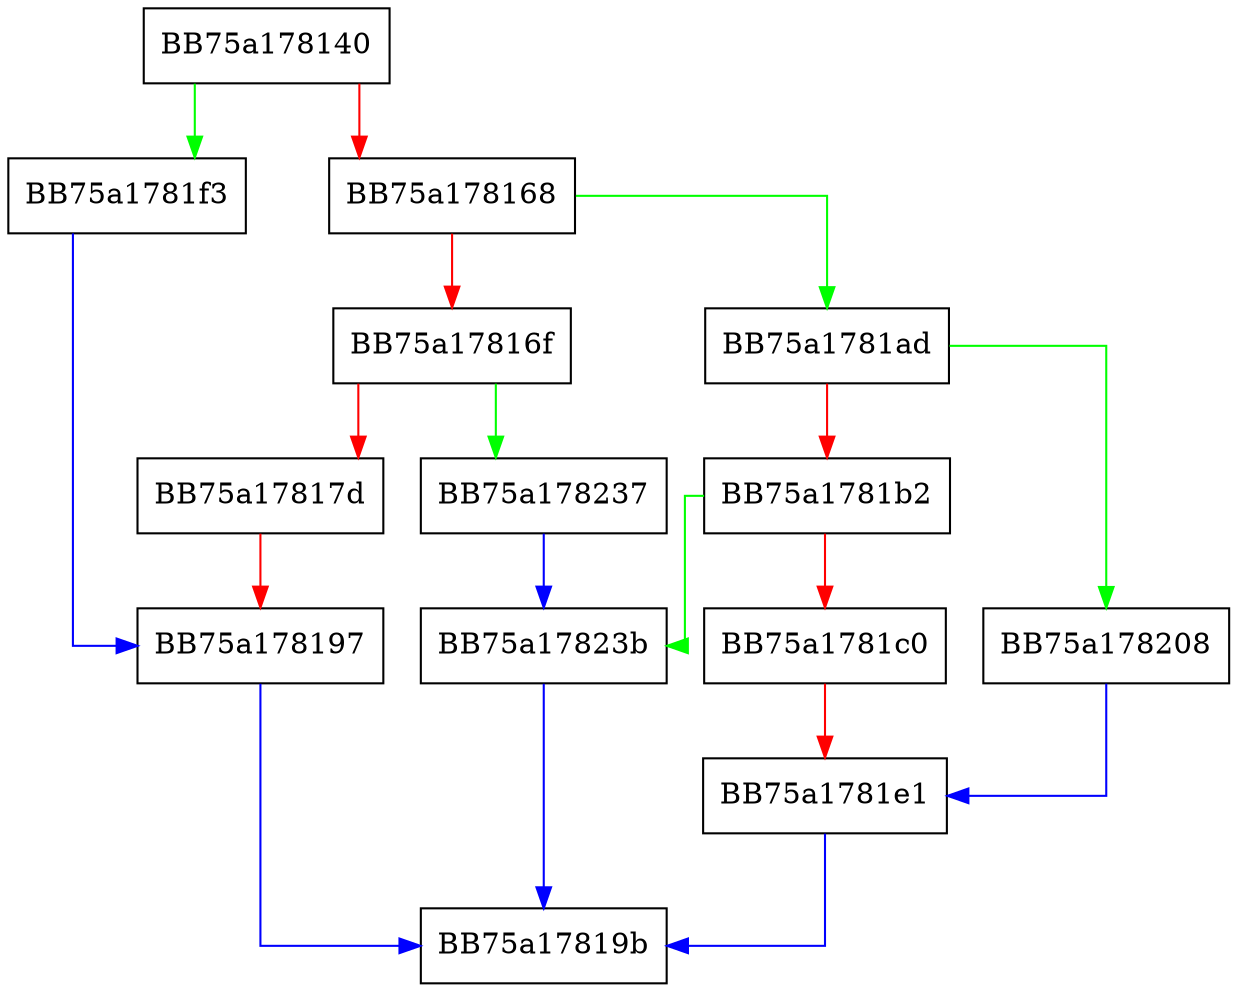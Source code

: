 digraph eval {
  node [shape="box"];
  graph [splines=ortho];
  BB75a178140 -> BB75a1781f3 [color="green"];
  BB75a178140 -> BB75a178168 [color="red"];
  BB75a178168 -> BB75a1781ad [color="green"];
  BB75a178168 -> BB75a17816f [color="red"];
  BB75a17816f -> BB75a178237 [color="green"];
  BB75a17816f -> BB75a17817d [color="red"];
  BB75a17817d -> BB75a178197 [color="red"];
  BB75a178197 -> BB75a17819b [color="blue"];
  BB75a1781ad -> BB75a178208 [color="green"];
  BB75a1781ad -> BB75a1781b2 [color="red"];
  BB75a1781b2 -> BB75a17823b [color="green"];
  BB75a1781b2 -> BB75a1781c0 [color="red"];
  BB75a1781c0 -> BB75a1781e1 [color="red"];
  BB75a1781e1 -> BB75a17819b [color="blue"];
  BB75a1781f3 -> BB75a178197 [color="blue"];
  BB75a178208 -> BB75a1781e1 [color="blue"];
  BB75a178237 -> BB75a17823b [color="blue"];
  BB75a17823b -> BB75a17819b [color="blue"];
}